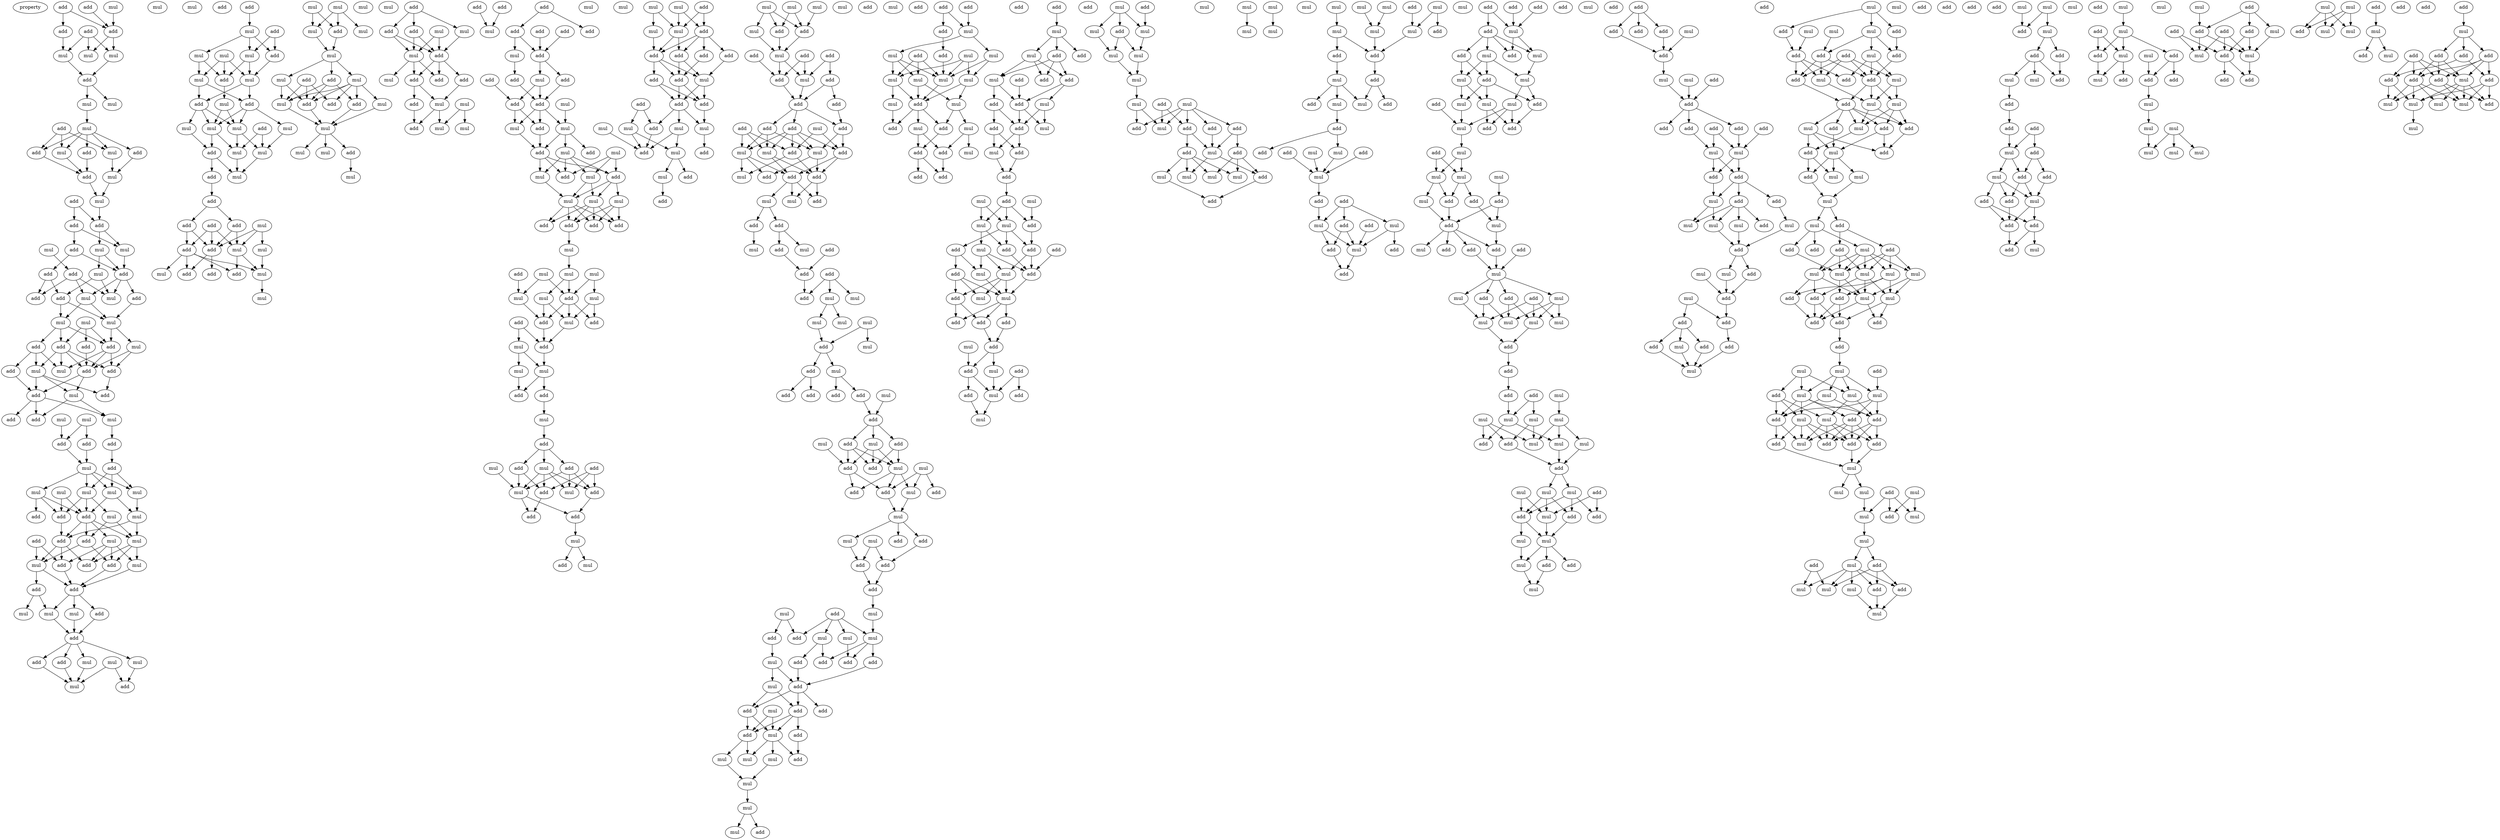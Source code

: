digraph {
    node [fontcolor=black]
    property [mul=2,lf=1.0]
    0 [ label = add ];
    1 [ label = add ];
    2 [ label = mul ];
    3 [ label = mul ];
    4 [ label = add ];
    5 [ label = add ];
    6 [ label = add ];
    7 [ label = mul ];
    8 [ label = mul ];
    9 [ label = mul ];
    10 [ label = add ];
    11 [ label = mul ];
    12 [ label = mul ];
    13 [ label = mul ];
    14 [ label = add ];
    15 [ label = add ];
    16 [ label = mul ];
    17 [ label = mul ];
    18 [ label = add ];
    19 [ label = add ];
    20 [ label = add ];
    21 [ label = mul ];
    22 [ label = mul ];
    23 [ label = add ];
    24 [ label = add ];
    25 [ label = add ];
    26 [ label = mul ];
    27 [ label = mul ];
    28 [ label = mul ];
    29 [ label = add ];
    30 [ label = mul ];
    31 [ label = add ];
    32 [ label = add ];
    33 [ label = mul ];
    34 [ label = add ];
    35 [ label = add ];
    36 [ label = add ];
    37 [ label = mul ];
    38 [ label = add ];
    39 [ label = mul ];
    40 [ label = mul ];
    41 [ label = mul ];
    42 [ label = mul ];
    43 [ label = mul ];
    44 [ label = add ];
    45 [ label = add ];
    46 [ label = add ];
    47 [ label = add ];
    48 [ label = add ];
    49 [ label = mul ];
    50 [ label = add ];
    51 [ label = mul ];
    52 [ label = add ];
    53 [ label = mul ];
    54 [ label = add ];
    55 [ label = add ];
    56 [ label = mul ];
    57 [ label = add ];
    58 [ label = mul ];
    59 [ label = mul ];
    60 [ label = add ];
    61 [ label = add ];
    62 [ label = add ];
    63 [ label = add ];
    64 [ label = add ];
    65 [ label = mul ];
    66 [ label = mul ];
    67 [ label = mul ];
    68 [ label = mul ];
    69 [ label = mul ];
    70 [ label = mul ];
    71 [ label = add ];
    72 [ label = mul ];
    73 [ label = mul ];
    74 [ label = add ];
    75 [ label = add ];
    76 [ label = mul ];
    77 [ label = add ];
    78 [ label = mul ];
    79 [ label = add ];
    80 [ label = add ];
    81 [ label = mul ];
    82 [ label = mul ];
    83 [ label = add ];
    84 [ label = add ];
    85 [ label = add ];
    86 [ label = add ];
    87 [ label = add ];
    88 [ label = mul ];
    89 [ label = mul ];
    90 [ label = add ];
    91 [ label = mul ];
    92 [ label = add ];
    93 [ label = add ];
    94 [ label = mul ];
    95 [ label = add ];
    96 [ label = mul ];
    97 [ label = mul ];
    98 [ label = add ];
    99 [ label = mul ];
    100 [ label = add ];
    101 [ label = add ];
    102 [ label = add ];
    103 [ label = mul ];
    104 [ label = mul ];
    105 [ label = add ];
    106 [ label = mul ];
    107 [ label = mul ];
    108 [ label = add ];
    109 [ label = mul ];
    110 [ label = mul ];
    111 [ label = mul ];
    112 [ label = add ];
    113 [ label = add ];
    114 [ label = mul ];
    115 [ label = add ];
    116 [ label = mul ];
    117 [ label = mul ];
    118 [ label = mul ];
    119 [ label = add ];
    120 [ label = mul ];
    121 [ label = mul ];
    122 [ label = mul ];
    123 [ label = add ];
    124 [ label = add ];
    125 [ label = add ];
    126 [ label = mul ];
    127 [ label = add ];
    128 [ label = add ];
    129 [ label = add ];
    130 [ label = add ];
    131 [ label = mul ];
    132 [ label = mul ];
    133 [ label = add ];
    134 [ label = add ];
    135 [ label = mul ];
    136 [ label = mul ];
    137 [ label = add ];
    138 [ label = mul ];
    139 [ label = mul ];
    140 [ label = mul ];
    141 [ label = mul ];
    142 [ label = mul ];
    143 [ label = add ];
    144 [ label = mul ];
    145 [ label = mul ];
    146 [ label = mul ];
    147 [ label = add ];
    148 [ label = add ];
    149 [ label = mul ];
    150 [ label = add ];
    151 [ label = mul ];
    152 [ label = add ];
    153 [ label = add ];
    154 [ label = mul ];
    155 [ label = mul ];
    156 [ label = mul ];
    157 [ label = mul ];
    158 [ label = mul ];
    159 [ label = add ];
    160 [ label = mul ];
    161 [ label = add ];
    162 [ label = add ];
    163 [ label = mul ];
    164 [ label = add ];
    165 [ label = mul ];
    166 [ label = add ];
    167 [ label = mul ];
    168 [ label = add ];
    169 [ label = add ];
    170 [ label = mul ];
    171 [ label = add ];
    172 [ label = mul ];
    173 [ label = mul ];
    174 [ label = add ];
    175 [ label = add ];
    176 [ label = add ];
    177 [ label = mul ];
    178 [ label = mul ];
    179 [ label = add ];
    180 [ label = mul ];
    181 [ label = add ];
    182 [ label = add ];
    183 [ label = add ];
    184 [ label = add ];
    185 [ label = add ];
    186 [ label = add ];
    187 [ label = mul ];
    188 [ label = add ];
    189 [ label = add ];
    190 [ label = add ];
    191 [ label = mul ];
    192 [ label = add ];
    193 [ label = add ];
    194 [ label = mul ];
    195 [ label = mul ];
    196 [ label = add ];
    197 [ label = mul ];
    198 [ label = mul ];
    199 [ label = add ];
    200 [ label = mul ];
    201 [ label = add ];
    202 [ label = add ];
    203 [ label = mul ];
    204 [ label = mul ];
    205 [ label = add ];
    206 [ label = mul ];
    207 [ label = mul ];
    208 [ label = mul ];
    209 [ label = add ];
    210 [ label = add ];
    211 [ label = add ];
    212 [ label = add ];
    213 [ label = mul ];
    214 [ label = add ];
    215 [ label = mul ];
    216 [ label = mul ];
    217 [ label = mul ];
    218 [ label = mul ];
    219 [ label = add ];
    220 [ label = mul ];
    221 [ label = mul ];
    222 [ label = add ];
    223 [ label = add ];
    224 [ label = mul ];
    225 [ label = add ];
    226 [ label = mul ];
    227 [ label = add ];
    228 [ label = mul ];
    229 [ label = mul ];
    230 [ label = mul ];
    231 [ label = add ];
    232 [ label = mul ];
    233 [ label = add ];
    234 [ label = mul ];
    235 [ label = add ];
    236 [ label = add ];
    237 [ label = mul ];
    238 [ label = add ];
    239 [ label = mul ];
    240 [ label = add ];
    241 [ label = add ];
    242 [ label = add ];
    243 [ label = mul ];
    244 [ label = mul ];
    245 [ label = add ];
    246 [ label = add ];
    247 [ label = mul ];
    248 [ label = add ];
    249 [ label = mul ];
    250 [ label = mul ];
    251 [ label = add ];
    252 [ label = mul ];
    253 [ label = mul ];
    254 [ label = mul ];
    255 [ label = add ];
    256 [ label = add ];
    257 [ label = add ];
    258 [ label = add ];
    259 [ label = add ];
    260 [ label = mul ];
    261 [ label = add ];
    262 [ label = add ];
    263 [ label = add ];
    264 [ label = add ];
    265 [ label = add ];
    266 [ label = mul ];
    267 [ label = mul ];
    268 [ label = add ];
    269 [ label = mul ];
    270 [ label = mul ];
    271 [ label = mul ];
    272 [ label = add ];
    273 [ label = add ];
    274 [ label = mul ];
    275 [ label = add ];
    276 [ label = add ];
    277 [ label = mul ];
    278 [ label = mul ];
    279 [ label = mul ];
    280 [ label = add ];
    281 [ label = mul ];
    282 [ label = add ];
    283 [ label = add ];
    284 [ label = mul ];
    285 [ label = add ];
    286 [ label = add ];
    287 [ label = add ];
    288 [ label = add ];
    289 [ label = mul ];
    290 [ label = add ];
    291 [ label = add ];
    292 [ label = add ];
    293 [ label = mul ];
    294 [ label = add ];
    295 [ label = add ];
    296 [ label = add ];
    297 [ label = mul ];
    298 [ label = add ];
    299 [ label = mul ];
    300 [ label = add ];
    301 [ label = mul ];
    302 [ label = add ];
    303 [ label = mul ];
    304 [ label = add ];
    305 [ label = add ];
    306 [ label = mul ];
    307 [ label = mul ];
    308 [ label = add ];
    309 [ label = add ];
    310 [ label = add ];
    311 [ label = mul ];
    312 [ label = add ];
    313 [ label = mul ];
    314 [ label = add ];
    315 [ label = mul ];
    316 [ label = add ];
    317 [ label = add ];
    318 [ label = add ];
    319 [ label = mul ];
    320 [ label = mul ];
    321 [ label = add ];
    322 [ label = mul ];
    323 [ label = mul ];
    324 [ label = mul ];
    325 [ label = mul ];
    326 [ label = add ];
    327 [ label = add ];
    328 [ label = mul ];
    329 [ label = mul ];
    330 [ label = add ];
    331 [ label = add ];
    332 [ label = add ];
    333 [ label = add ];
    334 [ label = add ];
    335 [ label = add ];
    336 [ label = mul ];
    337 [ label = mul ];
    338 [ label = add ];
    339 [ label = add ];
    340 [ label = add ];
    341 [ label = mul ];
    342 [ label = mul ];
    343 [ label = add ];
    344 [ label = mul ];
    345 [ label = add ];
    346 [ label = add ];
    347 [ label = mul ];
    348 [ label = mul ];
    349 [ label = mul ];
    350 [ label = mul ];
    351 [ label = add ];
    352 [ label = add ];
    353 [ label = add ];
    354 [ label = add ];
    355 [ label = add ];
    356 [ label = mul ];
    357 [ label = mul ];
    358 [ label = add ];
    359 [ label = add ];
    360 [ label = mul ];
    361 [ label = mul ];
    362 [ label = add ];
    363 [ label = mul ];
    364 [ label = add ];
    365 [ label = add ];
    366 [ label = add ];
    367 [ label = add ];
    368 [ label = mul ];
    369 [ label = add ];
    370 [ label = mul ];
    371 [ label = add ];
    372 [ label = add ];
    373 [ label = add ];
    374 [ label = mul ];
    375 [ label = add ];
    376 [ label = add ];
    377 [ label = mul ];
    378 [ label = mul ];
    379 [ label = mul ];
    380 [ label = mul ];
    381 [ label = add ];
    382 [ label = mul ];
    383 [ label = mul ];
    384 [ label = add ];
    385 [ label = mul ];
    386 [ label = add ];
    387 [ label = add ];
    388 [ label = add ];
    389 [ label = add ];
    390 [ label = mul ];
    391 [ label = mul ];
    392 [ label = mul ];
    393 [ label = add ];
    394 [ label = mul ];
    395 [ label = add ];
    396 [ label = mul ];
    397 [ label = mul ];
    398 [ label = mul ];
    399 [ label = mul ];
    400 [ label = mul ];
    401 [ label = add ];
    402 [ label = mul ];
    403 [ label = add ];
    404 [ label = add ];
    405 [ label = mul ];
    406 [ label = add ];
    407 [ label = mul ];
    408 [ label = add ];
    409 [ label = mul ];
    410 [ label = add ];
    411 [ label = add ];
    412 [ label = add ];
    413 [ label = add ];
    414 [ label = mul ];
    415 [ label = add ];
    416 [ label = mul ];
    417 [ label = add ];
    418 [ label = add ];
    419 [ label = add ];
    420 [ label = mul ];
    421 [ label = add ];
    422 [ label = add ];
    423 [ label = add ];
    424 [ label = mul ];
    425 [ label = add ];
    426 [ label = mul ];
    427 [ label = add ];
    428 [ label = mul ];
    429 [ label = add ];
    430 [ label = add ];
    431 [ label = mul ];
    432 [ label = add ];
    433 [ label = mul ];
    434 [ label = add ];
    435 [ label = add ];
    436 [ label = mul ];
    437 [ label = mul ];
    438 [ label = add ];
    439 [ label = add ];
    440 [ label = add ];
    441 [ label = mul ];
    442 [ label = add ];
    443 [ label = add ];
    444 [ label = mul ];
    445 [ label = mul ];
    446 [ label = add ];
    447 [ label = mul ];
    448 [ label = mul ];
    449 [ label = add ];
    450 [ label = add ];
    451 [ label = add ];
    452 [ label = add ];
    453 [ label = mul ];
    454 [ label = add ];
    455 [ label = mul ];
    456 [ label = add ];
    457 [ label = add ];
    458 [ label = mul ];
    459 [ label = add ];
    460 [ label = add ];
    461 [ label = mul ];
    462 [ label = mul ];
    463 [ label = add ];
    464 [ label = mul ];
    465 [ label = add ];
    466 [ label = mul ];
    467 [ label = mul ];
    468 [ label = mul ];
    469 [ label = mul ];
    470 [ label = mul ];
    471 [ label = add ];
    472 [ label = mul ];
    473 [ label = mul ];
    474 [ label = add ];
    475 [ label = add ];
    476 [ label = add ];
    477 [ label = mul ];
    478 [ label = add ];
    479 [ label = add ];
    480 [ label = mul ];
    481 [ label = add ];
    482 [ label = mul ];
    483 [ label = add ];
    484 [ label = mul ];
    485 [ label = mul ];
    486 [ label = mul ];
    487 [ label = add ];
    488 [ label = mul ];
    489 [ label = mul ];
    490 [ label = mul ];
    491 [ label = mul ];
    492 [ label = mul ];
    493 [ label = mul ];
    494 [ label = mul ];
    495 [ label = mul ];
    496 [ label = mul ];
    497 [ label = add ];
    498 [ label = mul ];
    499 [ label = mul ];
    500 [ label = add ];
    501 [ label = mul ];
    502 [ label = add ];
    503 [ label = add ];
    504 [ label = mul ];
    505 [ label = add ];
    506 [ label = mul ];
    507 [ label = add ];
    508 [ label = mul ];
    509 [ label = mul ];
    510 [ label = add ];
    511 [ label = add ];
    512 [ label = add ];
    513 [ label = mul ];
    514 [ label = mul ];
    515 [ label = add ];
    516 [ label = add ];
    517 [ label = mul ];
    518 [ label = add ];
    519 [ label = add ];
    520 [ label = mul ];
    521 [ label = add ];
    522 [ label = mul ];
    523 [ label = add ];
    524 [ label = mul ];
    525 [ label = add ];
    526 [ label = add ];
    527 [ label = add ];
    528 [ label = add ];
    529 [ label = add ];
    530 [ label = add ];
    531 [ label = add ];
    532 [ label = mul ];
    533 [ label = add ];
    534 [ label = mul ];
    535 [ label = add ];
    536 [ label = add ];
    537 [ label = mul ];
    538 [ label = mul ];
    539 [ label = add ];
    540 [ label = mul ];
    541 [ label = mul ];
    542 [ label = mul ];
    543 [ label = mul ];
    544 [ label = add ];
    545 [ label = add ];
    546 [ label = mul ];
    547 [ label = mul ];
    548 [ label = add ];
    549 [ label = add ];
    550 [ label = add ];
    551 [ label = mul ];
    552 [ label = mul ];
    553 [ label = mul ];
    554 [ label = mul ];
    555 [ label = add ];
    556 [ label = mul ];
    557 [ label = add ];
    558 [ label = add ];
    559 [ label = add ];
    560 [ label = mul ];
    561 [ label = add ];
    562 [ label = add ];
    563 [ label = mul ];
    564 [ label = add ];
    565 [ label = add ];
    566 [ label = mul ];
    567 [ label = mul ];
    568 [ label = mul ];
    569 [ label = add ];
    570 [ label = add ];
    571 [ label = add ];
    572 [ label = mul ];
    573 [ label = mul ];
    574 [ label = mul ];
    575 [ label = mul ];
    576 [ label = add ];
    577 [ label = add ];
    578 [ label = add ];
    579 [ label = add ];
    580 [ label = mul ];
    581 [ label = add ];
    582 [ label = mul ];
    583 [ label = mul ];
    584 [ label = mul ];
    585 [ label = mul ];
    586 [ label = add ];
    587 [ label = add ];
    588 [ label = mul ];
    589 [ label = mul ];
    590 [ label = mul ];
    591 [ label = add ];
    592 [ label = mul ];
    593 [ label = add ];
    594 [ label = mul ];
    595 [ label = mul ];
    596 [ label = add ];
    597 [ label = add ];
    598 [ label = add ];
    599 [ label = mul ];
    600 [ label = mul ];
    601 [ label = mul ];
    602 [ label = mul ];
    603 [ label = add ];
    604 [ label = add ];
    605 [ label = mul ];
    606 [ label = add ];
    607 [ label = mul ];
    608 [ label = add ];
    609 [ label = add ];
    610 [ label = add ];
    611 [ label = add ];
    612 [ label = mul ];
    613 [ label = mul ];
    614 [ label = add ];
    615 [ label = add ];
    616 [ label = add ];
    617 [ label = add ];
    618 [ label = add ];
    619 [ label = add ];
    620 [ label = add ];
    621 [ label = mul ];
    622 [ label = mul ];
    623 [ label = add ];
    624 [ label = add ];
    625 [ label = add ];
    626 [ label = add ];
    627 [ label = add ];
    628 [ label = mul ];
    629 [ label = mul ];
    630 [ label = mul ];
    631 [ label = add ];
    632 [ label = mul ];
    633 [ label = mul ];
    634 [ label = add ];
    635 [ label = mul ];
    636 [ label = add ];
    637 [ label = mul ];
    638 [ label = mul ];
    639 [ label = add ];
    640 [ label = add ];
    641 [ label = add ];
    642 [ label = add ];
    643 [ label = mul ];
    644 [ label = add ];
    645 [ label = add ];
    646 [ label = mul ];
    647 [ label = mul ];
    648 [ label = mul ];
    649 [ label = add ];
    650 [ label = mul ];
    651 [ label = add ];
    652 [ label = mul ];
    653 [ label = add ];
    654 [ label = add ];
    655 [ label = add ];
    656 [ label = mul ];
    657 [ label = add ];
    658 [ label = mul ];
    659 [ label = mul ];
    660 [ label = add ];
    661 [ label = add ];
    662 [ label = add ];
    663 [ label = mul ];
    664 [ label = add ];
    665 [ label = mul ];
    666 [ label = add ];
    667 [ label = add ];
    668 [ label = mul ];
    669 [ label = add ];
    670 [ label = mul ];
    671 [ label = mul ];
    672 [ label = add ];
    673 [ label = add ];
    674 [ label = mul ];
    675 [ label = add ];
    676 [ label = mul ];
    677 [ label = mul ];
    678 [ label = mul ];
    679 [ label = mul ];
    680 [ label = add ];
    681 [ label = add ];
    682 [ label = add ];
    683 [ label = mul ];
    684 [ label = add ];
    685 [ label = add ];
    686 [ label = mul ];
    687 [ label = mul ];
    688 [ label = mul ];
    689 [ label = mul ];
    690 [ label = mul ];
    691 [ label = add ];
    692 [ label = add ];
    693 [ label = mul ];
    694 [ label = add ];
    695 [ label = mul ];
    696 [ label = add ];
    697 [ label = add ];
    698 [ label = add ];
    699 [ label = add ];
    700 [ label = mul ];
    701 [ label = mul ];
    702 [ label = add ];
    703 [ label = mul ];
    704 [ label = mul ];
    705 [ label = mul ];
    706 [ label = add ];
    707 [ label = mul ];
    708 [ label = add ];
    709 [ label = mul ];
    710 [ label = add ];
    711 [ label = add ];
    712 [ label = mul ];
    713 [ label = add ];
    714 [ label = mul ];
    715 [ label = add ];
    716 [ label = add ];
    717 [ label = add ];
    718 [ label = mul ];
    719 [ label = add ];
    720 [ label = mul ];
    721 [ label = mul ];
    722 [ label = add ];
    723 [ label = mul ];
    724 [ label = add ];
    725 [ label = mul ];
    726 [ label = mul ];
    727 [ label = mul ];
    728 [ label = mul ];
    729 [ label = add ];
    730 [ label = add ];
    731 [ label = add ];
    732 [ label = add ];
    733 [ label = mul ];
    734 [ label = mul ];
    735 [ label = add ];
    736 [ label = add ];
    737 [ label = mul ];
    738 [ label = mul ];
    739 [ label = add ];
    740 [ label = mul ];
    741 [ label = mul ];
    742 [ label = add ];
    743 [ label = mul ];
    744 [ label = add ];
    745 [ label = add ];
    746 [ label = mul ];
    747 [ label = add ];
    748 [ label = mul ];
    749 [ label = add ];
    750 [ label = add ];
    751 [ label = add ];
    752 [ label = add ];
    753 [ label = mul ];
    754 [ label = add ];
    755 [ label = add ];
    756 [ label = mul ];
    757 [ label = mul ];
    758 [ label = add ];
    759 [ label = add ];
    760 [ label = add ];
    761 [ label = add ];
    762 [ label = add ];
    763 [ label = mul ];
    764 [ label = mul ];
    765 [ label = add ];
    766 [ label = mul ];
    767 [ label = add ];
    768 [ label = mul ];
    769 [ label = add ];
    770 [ label = add ];
    771 [ label = mul ];
    772 [ label = mul ];
    773 [ label = add ];
    774 [ label = add ];
    775 [ label = add ];
    776 [ label = mul ];
    777 [ label = mul ];
    778 [ label = mul ];
    779 [ label = mul ];
    780 [ label = mul ];
    781 [ label = mul ];
    782 [ label = mul ];
    783 [ label = mul ];
    784 [ label = add ];
    785 [ label = mul ];
    786 [ label = add ];
    787 [ label = add ];
    788 [ label = add ];
    789 [ label = add ];
    790 [ label = mul ];
    791 [ label = add ];
    792 [ label = mul ];
    793 [ label = mul ];
    794 [ label = add ];
    795 [ label = add ];
    796 [ label = mul ];
    797 [ label = mul ];
    798 [ label = add ];
    799 [ label = add ];
    800 [ label = mul ];
    801 [ label = mul ];
    802 [ label = mul ];
    803 [ label = add ];
    804 [ label = add ];
    805 [ label = add ];
    806 [ label = add ];
    807 [ label = mul ];
    808 [ label = mul ];
    809 [ label = add ];
    810 [ label = add ];
    811 [ label = add ];
    812 [ label = add ];
    813 [ label = add ];
    814 [ label = add ];
    815 [ label = mul ];
    816 [ label = add ];
    817 [ label = add ];
    818 [ label = mul ];
    819 [ label = mul ];
    820 [ label = mul ];
    821 [ label = add ];
    822 [ label = mul ];
    823 [ label = mul ];
    0 -> 4 [ name = 0 ];
    0 -> 5 [ name = 1 ];
    1 -> 5 [ name = 2 ];
    3 -> 5 [ name = 3 ];
    4 -> 9 [ name = 4 ];
    5 -> 7 [ name = 5 ];
    5 -> 8 [ name = 6 ];
    6 -> 7 [ name = 7 ];
    6 -> 8 [ name = 8 ];
    6 -> 9 [ name = 9 ];
    7 -> 10 [ name = 10 ];
    9 -> 10 [ name = 11 ];
    10 -> 11 [ name = 12 ];
    10 -> 12 [ name = 13 ];
    11 -> 13 [ name = 14 ];
    13 -> 15 [ name = 15 ];
    13 -> 16 [ name = 16 ];
    13 -> 17 [ name = 17 ];
    13 -> 18 [ name = 18 ];
    13 -> 19 [ name = 19 ];
    14 -> 15 [ name = 20 ];
    14 -> 16 [ name = 21 ];
    14 -> 17 [ name = 22 ];
    15 -> 20 [ name = 23 ];
    16 -> 20 [ name = 24 ];
    17 -> 21 [ name = 25 ];
    18 -> 20 [ name = 26 ];
    19 -> 21 [ name = 27 ];
    20 -> 22 [ name = 28 ];
    21 -> 22 [ name = 29 ];
    22 -> 24 [ name = 30 ];
    23 -> 24 [ name = 31 ];
    23 -> 25 [ name = 32 ];
    24 -> 26 [ name = 33 ];
    24 -> 30 [ name = 34 ];
    25 -> 29 [ name = 35 ];
    25 -> 30 [ name = 36 ];
    26 -> 31 [ name = 37 ];
    26 -> 33 [ name = 38 ];
    27 -> 34 [ name = 39 ];
    29 -> 31 [ name = 40 ];
    29 -> 32 [ name = 41 ];
    30 -> 31 [ name = 42 ];
    31 -> 37 [ name = 43 ];
    31 -> 38 [ name = 44 ];
    31 -> 39 [ name = 45 ];
    32 -> 35 [ name = 46 ];
    32 -> 36 [ name = 47 ];
    33 -> 36 [ name = 48 ];
    33 -> 39 [ name = 49 ];
    34 -> 35 [ name = 50 ];
    34 -> 37 [ name = 51 ];
    34 -> 39 [ name = 52 ];
    36 -> 40 [ name = 53 ];
    36 -> 42 [ name = 54 ];
    37 -> 40 [ name = 55 ];
    37 -> 42 [ name = 56 ];
    38 -> 40 [ name = 57 ];
    40 -> 43 [ name = 58 ];
    40 -> 47 [ name = 59 ];
    41 -> 45 [ name = 60 ];
    41 -> 46 [ name = 61 ];
    41 -> 47 [ name = 62 ];
    42 -> 44 [ name = 63 ];
    42 -> 45 [ name = 64 ];
    42 -> 47 [ name = 65 ];
    43 -> 48 [ name = 66 ];
    43 -> 52 [ name = 67 ];
    44 -> 49 [ name = 68 ];
    44 -> 50 [ name = 69 ];
    44 -> 51 [ name = 70 ];
    45 -> 48 [ name = 71 ];
    45 -> 49 [ name = 72 ];
    45 -> 51 [ name = 73 ];
    45 -> 52 [ name = 74 ];
    46 -> 48 [ name = 75 ];
    47 -> 48 [ name = 76 ];
    47 -> 51 [ name = 77 ];
    47 -> 52 [ name = 78 ];
    48 -> 53 [ name = 79 ];
    48 -> 54 [ name = 80 ];
    49 -> 53 [ name = 81 ];
    49 -> 54 [ name = 82 ];
    49 -> 55 [ name = 83 ];
    50 -> 54 [ name = 84 ];
    52 -> 55 [ name = 85 ];
    53 -> 57 [ name = 86 ];
    53 -> 59 [ name = 87 ];
    54 -> 57 [ name = 88 ];
    54 -> 59 [ name = 89 ];
    54 -> 60 [ name = 90 ];
    56 -> 61 [ name = 91 ];
    58 -> 61 [ name = 92 ];
    58 -> 62 [ name = 93 ];
    59 -> 63 [ name = 94 ];
    61 -> 65 [ name = 95 ];
    62 -> 65 [ name = 96 ];
    63 -> 64 [ name = 97 ];
    64 -> 66 [ name = 98 ];
    64 -> 67 [ name = 99 ];
    64 -> 69 [ name = 100 ];
    65 -> 66 [ name = 101 ];
    65 -> 67 [ name = 102 ];
    65 -> 68 [ name = 103 ];
    65 -> 69 [ name = 104 ];
    66 -> 72 [ name = 105 ];
    67 -> 71 [ name = 106 ];
    67 -> 72 [ name = 107 ];
    68 -> 71 [ name = 108 ];
    68 -> 74 [ name = 109 ];
    68 -> 75 [ name = 110 ];
    69 -> 71 [ name = 111 ];
    69 -> 73 [ name = 112 ];
    69 -> 75 [ name = 113 ];
    70 -> 71 [ name = 114 ];
    70 -> 75 [ name = 115 ];
    71 -> 76 [ name = 116 ];
    71 -> 77 [ name = 117 ];
    71 -> 78 [ name = 118 ];
    71 -> 79 [ name = 119 ];
    72 -> 77 [ name = 120 ];
    72 -> 78 [ name = 121 ];
    73 -> 78 [ name = 122 ];
    73 -> 79 [ name = 123 ];
    75 -> 77 [ name = 124 ];
    76 -> 82 [ name = 125 ];
    76 -> 83 [ name = 126 ];
    76 -> 84 [ name = 127 ];
    76 -> 85 [ name = 128 ];
    77 -> 81 [ name = 129 ];
    77 -> 83 [ name = 130 ];
    77 -> 84 [ name = 131 ];
    78 -> 82 [ name = 132 ];
    78 -> 84 [ name = 133 ];
    78 -> 85 [ name = 134 ];
    79 -> 81 [ name = 135 ];
    79 -> 85 [ name = 136 ];
    80 -> 81 [ name = 137 ];
    80 -> 83 [ name = 138 ];
    81 -> 86 [ name = 139 ];
    81 -> 87 [ name = 140 ];
    82 -> 87 [ name = 141 ];
    83 -> 87 [ name = 142 ];
    85 -> 87 [ name = 143 ];
    86 -> 88 [ name = 144 ];
    86 -> 91 [ name = 145 ];
    87 -> 89 [ name = 146 ];
    87 -> 90 [ name = 147 ];
    87 -> 91 [ name = 148 ];
    89 -> 93 [ name = 149 ];
    90 -> 93 [ name = 150 ];
    91 -> 93 [ name = 151 ];
    93 -> 94 [ name = 152 ];
    93 -> 95 [ name = 153 ];
    93 -> 96 [ name = 154 ];
    93 -> 98 [ name = 155 ];
    94 -> 100 [ name = 156 ];
    95 -> 99 [ name = 157 ];
    96 -> 99 [ name = 158 ];
    97 -> 99 [ name = 159 ];
    97 -> 100 [ name = 160 ];
    98 -> 99 [ name = 161 ];
    101 -> 103 [ name = 162 ];
    102 -> 105 [ name = 163 ];
    102 -> 106 [ name = 164 ];
    103 -> 105 [ name = 165 ];
    103 -> 106 [ name = 166 ];
    103 -> 107 [ name = 167 ];
    104 -> 108 [ name = 168 ];
    104 -> 109 [ name = 169 ];
    104 -> 110 [ name = 170 ];
    105 -> 110 [ name = 171 ];
    106 -> 108 [ name = 172 ];
    106 -> 110 [ name = 173 ];
    107 -> 108 [ name = 174 ];
    107 -> 109 [ name = 175 ];
    108 -> 111 [ name = 176 ];
    109 -> 112 [ name = 177 ];
    109 -> 113 [ name = 178 ];
    110 -> 112 [ name = 179 ];
    110 -> 113 [ name = 180 ];
    111 -> 116 [ name = 181 ];
    111 -> 118 [ name = 182 ];
    112 -> 116 [ name = 183 ];
    112 -> 117 [ name = 184 ];
    112 -> 118 [ name = 185 ];
    113 -> 114 [ name = 186 ];
    113 -> 116 [ name = 187 ];
    113 -> 118 [ name = 188 ];
    114 -> 121 [ name = 189 ];
    115 -> 120 [ name = 190 ];
    115 -> 121 [ name = 191 ];
    116 -> 120 [ name = 192 ];
    116 -> 121 [ name = 193 ];
    117 -> 119 [ name = 194 ];
    118 -> 119 [ name = 195 ];
    118 -> 120 [ name = 196 ];
    119 -> 122 [ name = 197 ];
    119 -> 123 [ name = 198 ];
    120 -> 122 [ name = 199 ];
    121 -> 122 [ name = 200 ];
    123 -> 124 [ name = 201 ];
    124 -> 125 [ name = 202 ];
    124 -> 127 [ name = 203 ];
    125 -> 129 [ name = 204 ];
    125 -> 131 [ name = 205 ];
    126 -> 129 [ name = 206 ];
    126 -> 131 [ name = 207 ];
    126 -> 132 [ name = 208 ];
    127 -> 129 [ name = 209 ];
    127 -> 130 [ name = 210 ];
    128 -> 129 [ name = 211 ];
    128 -> 130 [ name = 212 ];
    128 -> 131 [ name = 213 ];
    129 -> 133 [ name = 214 ];
    129 -> 134 [ name = 215 ];
    130 -> 133 [ name = 216 ];
    130 -> 135 [ name = 217 ];
    130 -> 136 [ name = 218 ];
    130 -> 137 [ name = 219 ];
    131 -> 136 [ name = 220 ];
    131 -> 137 [ name = 221 ];
    132 -> 136 [ name = 222 ];
    136 -> 138 [ name = 223 ];
    139 -> 141 [ name = 224 ];
    139 -> 143 [ name = 225 ];
    140 -> 141 [ name = 226 ];
    140 -> 142 [ name = 227 ];
    140 -> 143 [ name = 228 ];
    141 -> 144 [ name = 229 ];
    143 -> 144 [ name = 230 ];
    144 -> 145 [ name = 231 ];
    144 -> 148 [ name = 232 ];
    144 -> 149 [ name = 233 ];
    145 -> 150 [ name = 234 ];
    145 -> 151 [ name = 235 ];
    145 -> 152 [ name = 236 ];
    145 -> 153 [ name = 237 ];
    145 -> 154 [ name = 238 ];
    147 -> 151 [ name = 239 ];
    147 -> 152 [ name = 240 ];
    147 -> 153 [ name = 241 ];
    148 -> 150 [ name = 242 ];
    148 -> 151 [ name = 243 ];
    148 -> 153 [ name = 244 ];
    149 -> 151 [ name = 245 ];
    149 -> 153 [ name = 246 ];
    150 -> 155 [ name = 247 ];
    151 -> 155 [ name = 248 ];
    153 -> 155 [ name = 249 ];
    154 -> 155 [ name = 250 ];
    155 -> 157 [ name = 251 ];
    155 -> 158 [ name = 252 ];
    155 -> 159 [ name = 253 ];
    159 -> 160 [ name = 254 ];
    161 -> 162 [ name = 255 ];
    161 -> 163 [ name = 256 ];
    161 -> 164 [ name = 257 ];
    162 -> 166 [ name = 258 ];
    162 -> 167 [ name = 259 ];
    163 -> 166 [ name = 260 ];
    164 -> 166 [ name = 261 ];
    164 -> 167 [ name = 262 ];
    165 -> 166 [ name = 263 ];
    165 -> 167 [ name = 264 ];
    166 -> 168 [ name = 265 ];
    166 -> 169 [ name = 266 ];
    166 -> 171 [ name = 267 ];
    167 -> 168 [ name = 268 ];
    167 -> 169 [ name = 269 ];
    167 -> 170 [ name = 270 ];
    169 -> 172 [ name = 271 ];
    169 -> 174 [ name = 272 ];
    171 -> 172 [ name = 273 ];
    172 -> 175 [ name = 274 ];
    172 -> 177 [ name = 275 ];
    173 -> 177 [ name = 276 ];
    173 -> 178 [ name = 277 ];
    174 -> 175 [ name = 278 ];
    176 -> 180 [ name = 279 ];
    179 -> 180 [ name = 280 ];
    181 -> 183 [ name = 281 ];
    181 -> 185 [ name = 282 ];
    182 -> 186 [ name = 283 ];
    183 -> 186 [ name = 284 ];
    183 -> 187 [ name = 285 ];
    184 -> 186 [ name = 286 ];
    186 -> 190 [ name = 287 ];
    186 -> 191 [ name = 288 ];
    187 -> 189 [ name = 289 ];
    188 -> 193 [ name = 290 ];
    189 -> 192 [ name = 291 ];
    190 -> 192 [ name = 292 ];
    191 -> 192 [ name = 293 ];
    191 -> 193 [ name = 294 ];
    192 -> 195 [ name = 295 ];
    192 -> 196 [ name = 296 ];
    192 -> 197 [ name = 297 ];
    193 -> 196 [ name = 298 ];
    193 -> 197 [ name = 299 ];
    194 -> 195 [ name = 300 ];
    195 -> 198 [ name = 301 ];
    195 -> 199 [ name = 302 ];
    195 -> 201 [ name = 303 ];
    196 -> 199 [ name = 304 ];
    197 -> 199 [ name = 305 ];
    198 -> 202 [ name = 306 ];
    198 -> 203 [ name = 307 ];
    198 -> 204 [ name = 308 ];
    198 -> 205 [ name = 309 ];
    199 -> 202 [ name = 310 ];
    199 -> 203 [ name = 311 ];
    199 -> 205 [ name = 312 ];
    200 -> 202 [ name = 313 ];
    200 -> 204 [ name = 314 ];
    200 -> 205 [ name = 315 ];
    203 -> 208 [ name = 316 ];
    204 -> 207 [ name = 317 ];
    204 -> 208 [ name = 318 ];
    205 -> 206 [ name = 319 ];
    205 -> 207 [ name = 320 ];
    205 -> 208 [ name = 321 ];
    206 -> 209 [ name = 322 ];
    206 -> 210 [ name = 323 ];
    206 -> 212 [ name = 324 ];
    207 -> 209 [ name = 325 ];
    207 -> 210 [ name = 326 ];
    207 -> 211 [ name = 327 ];
    207 -> 212 [ name = 328 ];
    208 -> 209 [ name = 329 ];
    208 -> 210 [ name = 330 ];
    208 -> 211 [ name = 331 ];
    208 -> 212 [ name = 332 ];
    209 -> 213 [ name = 333 ];
    213 -> 215 [ name = 334 ];
    214 -> 220 [ name = 335 ];
    215 -> 218 [ name = 336 ];
    215 -> 219 [ name = 337 ];
    216 -> 219 [ name = 338 ];
    216 -> 220 [ name = 339 ];
    217 -> 219 [ name = 340 ];
    217 -> 221 [ name = 341 ];
    218 -> 222 [ name = 342 ];
    218 -> 224 [ name = 343 ];
    219 -> 222 [ name = 344 ];
    219 -> 224 [ name = 345 ];
    219 -> 225 [ name = 346 ];
    220 -> 222 [ name = 347 ];
    221 -> 224 [ name = 348 ];
    221 -> 225 [ name = 349 ];
    222 -> 227 [ name = 350 ];
    223 -> 226 [ name = 351 ];
    223 -> 227 [ name = 352 ];
    224 -> 227 [ name = 353 ];
    226 -> 228 [ name = 354 ];
    226 -> 230 [ name = 355 ];
    227 -> 230 [ name = 356 ];
    228 -> 233 [ name = 357 ];
    230 -> 231 [ name = 358 ];
    230 -> 233 [ name = 359 ];
    231 -> 234 [ name = 360 ];
    234 -> 235 [ name = 361 ];
    235 -> 236 [ name = 362 ];
    235 -> 239 [ name = 363 ];
    235 -> 240 [ name = 364 ];
    236 -> 241 [ name = 365 ];
    236 -> 243 [ name = 366 ];
    236 -> 244 [ name = 367 ];
    237 -> 244 [ name = 368 ];
    238 -> 241 [ name = 369 ];
    238 -> 242 [ name = 370 ];
    238 -> 243 [ name = 371 ];
    239 -> 241 [ name = 372 ];
    239 -> 242 [ name = 373 ];
    239 -> 243 [ name = 374 ];
    239 -> 244 [ name = 375 ];
    240 -> 242 [ name = 376 ];
    240 -> 244 [ name = 377 ];
    241 -> 246 [ name = 378 ];
    242 -> 245 [ name = 379 ];
    244 -> 245 [ name = 380 ];
    244 -> 246 [ name = 381 ];
    246 -> 247 [ name = 382 ];
    247 -> 248 [ name = 383 ];
    247 -> 249 [ name = 384 ];
    250 -> 253 [ name = 385 ];
    250 -> 255 [ name = 386 ];
    251 -> 253 [ name = 387 ];
    251 -> 255 [ name = 388 ];
    252 -> 253 [ name = 389 ];
    252 -> 254 [ name = 390 ];
    253 -> 256 [ name = 391 ];
    253 -> 257 [ name = 392 ];
    254 -> 256 [ name = 393 ];
    255 -> 256 [ name = 394 ];
    255 -> 257 [ name = 395 ];
    255 -> 258 [ name = 396 ];
    255 -> 259 [ name = 397 ];
    256 -> 260 [ name = 398 ];
    256 -> 261 [ name = 399 ];
    256 -> 262 [ name = 400 ];
    257 -> 260 [ name = 401 ];
    257 -> 261 [ name = 402 ];
    258 -> 261 [ name = 403 ];
    259 -> 260 [ name = 404 ];
    260 -> 263 [ name = 405 ];
    260 -> 265 [ name = 406 ];
    261 -> 263 [ name = 407 ];
    261 -> 265 [ name = 408 ];
    262 -> 263 [ name = 409 ];
    262 -> 265 [ name = 410 ];
    263 -> 267 [ name = 411 ];
    263 -> 268 [ name = 412 ];
    263 -> 269 [ name = 413 ];
    264 -> 268 [ name = 414 ];
    264 -> 270 [ name = 415 ];
    265 -> 269 [ name = 416 ];
    266 -> 272 [ name = 417 ];
    267 -> 271 [ name = 418 ];
    267 -> 272 [ name = 419 ];
    268 -> 272 [ name = 420 ];
    269 -> 273 [ name = 421 ];
    270 -> 271 [ name = 422 ];
    270 -> 272 [ name = 423 ];
    271 -> 274 [ name = 424 ];
    271 -> 275 [ name = 425 ];
    274 -> 276 [ name = 426 ];
    277 -> 280 [ name = 427 ];
    277 -> 282 [ name = 428 ];
    278 -> 280 [ name = 429 ];
    278 -> 281 [ name = 430 ];
    278 -> 282 [ name = 431 ];
    279 -> 282 [ name = 432 ];
    280 -> 284 [ name = 433 ];
    281 -> 284 [ name = 434 ];
    282 -> 284 [ name = 435 ];
    283 -> 288 [ name = 436 ];
    283 -> 289 [ name = 437 ];
    284 -> 287 [ name = 438 ];
    284 -> 289 [ name = 439 ];
    285 -> 287 [ name = 440 ];
    286 -> 287 [ name = 441 ];
    286 -> 289 [ name = 442 ];
    287 -> 291 [ name = 443 ];
    288 -> 290 [ name = 444 ];
    288 -> 291 [ name = 445 ];
    289 -> 291 [ name = 446 ];
    290 -> 292 [ name = 447 ];
    291 -> 292 [ name = 448 ];
    291 -> 295 [ name = 449 ];
    291 -> 296 [ name = 450 ];
    292 -> 300 [ name = 451 ];
    292 -> 301 [ name = 452 ];
    293 -> 298 [ name = 453 ];
    293 -> 300 [ name = 454 ];
    294 -> 297 [ name = 455 ];
    294 -> 298 [ name = 456 ];
    294 -> 299 [ name = 457 ];
    295 -> 297 [ name = 458 ];
    295 -> 298 [ name = 459 ];
    295 -> 299 [ name = 460 ];
    295 -> 300 [ name = 461 ];
    295 -> 301 [ name = 462 ];
    296 -> 297 [ name = 463 ];
    296 -> 299 [ name = 464 ];
    296 -> 301 [ name = 465 ];
    297 -> 302 [ name = 466 ];
    297 -> 303 [ name = 467 ];
    297 -> 305 [ name = 468 ];
    298 -> 303 [ name = 469 ];
    298 -> 304 [ name = 470 ];
    299 -> 302 [ name = 471 ];
    299 -> 304 [ name = 472 ];
    300 -> 302 [ name = 473 ];
    300 -> 304 [ name = 474 ];
    301 -> 304 [ name = 475 ];
    301 -> 305 [ name = 476 ];
    302 -> 306 [ name = 477 ];
    302 -> 307 [ name = 478 ];
    302 -> 308 [ name = 479 ];
    304 -> 307 [ name = 480 ];
    304 -> 308 [ name = 481 ];
    306 -> 309 [ name = 482 ];
    306 -> 310 [ name = 483 ];
    309 -> 311 [ name = 484 ];
    310 -> 314 [ name = 485 ];
    310 -> 315 [ name = 486 ];
    312 -> 316 [ name = 487 ];
    314 -> 316 [ name = 488 ];
    316 -> 318 [ name = 489 ];
    317 -> 318 [ name = 490 ];
    317 -> 319 [ name = 491 ];
    317 -> 320 [ name = 492 ];
    320 -> 322 [ name = 493 ];
    320 -> 324 [ name = 494 ];
    323 -> 325 [ name = 495 ];
    323 -> 326 [ name = 496 ];
    324 -> 326 [ name = 497 ];
    326 -> 327 [ name = 498 ];
    326 -> 328 [ name = 499 ];
    327 -> 330 [ name = 500 ];
    327 -> 331 [ name = 501 ];
    328 -> 332 [ name = 502 ];
    328 -> 333 [ name = 503 ];
    329 -> 334 [ name = 504 ];
    333 -> 334 [ name = 505 ];
    334 -> 335 [ name = 506 ];
    334 -> 337 [ name = 507 ];
    334 -> 338 [ name = 508 ];
    335 -> 340 [ name = 509 ];
    335 -> 341 [ name = 510 ];
    336 -> 339 [ name = 511 ];
    337 -> 339 [ name = 512 ];
    337 -> 340 [ name = 513 ];
    337 -> 341 [ name = 514 ];
    338 -> 339 [ name = 515 ];
    338 -> 340 [ name = 516 ];
    338 -> 341 [ name = 517 ];
    339 -> 343 [ name = 518 ];
    339 -> 345 [ name = 519 ];
    341 -> 343 [ name = 520 ];
    341 -> 344 [ name = 521 ];
    341 -> 345 [ name = 522 ];
    342 -> 344 [ name = 523 ];
    342 -> 345 [ name = 524 ];
    342 -> 346 [ name = 525 ];
    344 -> 347 [ name = 526 ];
    345 -> 347 [ name = 527 ];
    347 -> 349 [ name = 528 ];
    347 -> 351 [ name = 529 ];
    347 -> 352 [ name = 530 ];
    349 -> 353 [ name = 531 ];
    350 -> 353 [ name = 532 ];
    350 -> 354 [ name = 533 ];
    352 -> 354 [ name = 534 ];
    353 -> 355 [ name = 535 ];
    354 -> 355 [ name = 536 ];
    355 -> 356 [ name = 537 ];
    356 -> 363 [ name = 538 ];
    357 -> 359 [ name = 539 ];
    357 -> 362 [ name = 540 ];
    358 -> 359 [ name = 541 ];
    358 -> 360 [ name = 542 ];
    358 -> 361 [ name = 543 ];
    358 -> 363 [ name = 544 ];
    360 -> 365 [ name = 545 ];
    361 -> 364 [ name = 546 ];
    361 -> 367 [ name = 547 ];
    362 -> 368 [ name = 548 ];
    363 -> 364 [ name = 549 ];
    363 -> 365 [ name = 550 ];
    363 -> 366 [ name = 551 ];
    366 -> 369 [ name = 552 ];
    367 -> 369 [ name = 553 ];
    368 -> 369 [ name = 554 ];
    368 -> 370 [ name = 555 ];
    369 -> 371 [ name = 556 ];
    369 -> 372 [ name = 557 ];
    369 -> 373 [ name = 558 ];
    370 -> 372 [ name = 559 ];
    370 -> 373 [ name = 560 ];
    372 -> 375 [ name = 561 ];
    372 -> 376 [ name = 562 ];
    372 -> 377 [ name = 563 ];
    373 -> 375 [ name = 564 ];
    373 -> 377 [ name = 565 ];
    374 -> 375 [ name = 566 ];
    374 -> 377 [ name = 567 ];
    375 -> 378 [ name = 568 ];
    375 -> 380 [ name = 569 ];
    376 -> 381 [ name = 570 ];
    377 -> 378 [ name = 571 ];
    377 -> 379 [ name = 572 ];
    377 -> 381 [ name = 573 ];
    379 -> 382 [ name = 574 ];
    380 -> 382 [ name = 575 ];
    382 -> 383 [ name = 576 ];
    383 -> 385 [ name = 577 ];
    383 -> 387 [ name = 578 ];
    386 -> 390 [ name = 579 ];
    388 -> 389 [ name = 580 ];
    388 -> 390 [ name = 581 ];
    389 -> 395 [ name = 582 ];
    390 -> 391 [ name = 583 ];
    390 -> 392 [ name = 584 ];
    391 -> 397 [ name = 585 ];
    391 -> 398 [ name = 586 ];
    391 -> 399 [ name = 587 ];
    392 -> 396 [ name = 588 ];
    392 -> 399 [ name = 589 ];
    393 -> 397 [ name = 590 ];
    393 -> 398 [ name = 591 ];
    393 -> 399 [ name = 592 ];
    394 -> 396 [ name = 593 ];
    394 -> 398 [ name = 594 ];
    394 -> 399 [ name = 595 ];
    395 -> 399 [ name = 596 ];
    396 -> 400 [ name = 597 ];
    396 -> 401 [ name = 598 ];
    397 -> 400 [ name = 599 ];
    397 -> 401 [ name = 600 ];
    398 -> 401 [ name = 601 ];
    398 -> 402 [ name = 602 ];
    399 -> 401 [ name = 603 ];
    400 -> 404 [ name = 604 ];
    400 -> 407 [ name = 605 ];
    401 -> 404 [ name = 606 ];
    401 -> 405 [ name = 607 ];
    401 -> 406 [ name = 608 ];
    402 -> 406 [ name = 609 ];
    404 -> 410 [ name = 610 ];
    405 -> 408 [ name = 611 ];
    405 -> 410 [ name = 612 ];
    407 -> 408 [ name = 613 ];
    407 -> 409 [ name = 614 ];
    408 -> 411 [ name = 615 ];
    410 -> 411 [ name = 616 ];
    410 -> 412 [ name = 617 ];
    413 -> 414 [ name = 618 ];
    414 -> 415 [ name = 619 ];
    414 -> 416 [ name = 620 ];
    414 -> 417 [ name = 621 ];
    415 -> 419 [ name = 622 ];
    415 -> 420 [ name = 623 ];
    415 -> 421 [ name = 624 ];
    416 -> 419 [ name = 625 ];
    416 -> 420 [ name = 626 ];
    416 -> 421 [ name = 627 ];
    418 -> 422 [ name = 628 ];
    420 -> 422 [ name = 629 ];
    420 -> 423 [ name = 630 ];
    421 -> 422 [ name = 631 ];
    421 -> 424 [ name = 632 ];
    422 -> 426 [ name = 633 ];
    422 -> 427 [ name = 634 ];
    423 -> 425 [ name = 635 ];
    423 -> 427 [ name = 636 ];
    424 -> 426 [ name = 637 ];
    424 -> 427 [ name = 638 ];
    425 -> 428 [ name = 639 ];
    425 -> 429 [ name = 640 ];
    427 -> 428 [ name = 641 ];
    427 -> 429 [ name = 642 ];
    428 -> 430 [ name = 643 ];
    429 -> 430 [ name = 644 ];
    430 -> 434 [ name = 645 ];
    431 -> 436 [ name = 646 ];
    431 -> 437 [ name = 647 ];
    433 -> 435 [ name = 648 ];
    434 -> 435 [ name = 649 ];
    434 -> 436 [ name = 650 ];
    434 -> 437 [ name = 651 ];
    435 -> 439 [ name = 652 ];
    436 -> 439 [ name = 653 ];
    436 -> 440 [ name = 654 ];
    436 -> 442 [ name = 655 ];
    437 -> 441 [ name = 656 ];
    437 -> 442 [ name = 657 ];
    438 -> 446 [ name = 658 ];
    439 -> 445 [ name = 659 ];
    439 -> 446 [ name = 660 ];
    440 -> 443 [ name = 661 ];
    440 -> 444 [ name = 662 ];
    441 -> 444 [ name = 663 ];
    441 -> 445 [ name = 664 ];
    441 -> 446 [ name = 665 ];
    442 -> 446 [ name = 666 ];
    443 -> 447 [ name = 667 ];
    443 -> 448 [ name = 668 ];
    443 -> 449 [ name = 669 ];
    444 -> 448 [ name = 670 ];
    445 -> 447 [ name = 671 ];
    445 -> 448 [ name = 672 ];
    445 -> 449 [ name = 673 ];
    446 -> 448 [ name = 674 ];
    448 -> 450 [ name = 675 ];
    448 -> 451 [ name = 676 ];
    448 -> 452 [ name = 677 ];
    449 -> 451 [ name = 678 ];
    449 -> 452 [ name = 679 ];
    450 -> 454 [ name = 680 ];
    451 -> 454 [ name = 681 ];
    453 -> 456 [ name = 682 ];
    454 -> 455 [ name = 683 ];
    454 -> 456 [ name = 684 ];
    455 -> 458 [ name = 685 ];
    456 -> 458 [ name = 686 ];
    456 -> 459 [ name = 687 ];
    457 -> 458 [ name = 688 ];
    457 -> 460 [ name = 689 ];
    458 -> 461 [ name = 690 ];
    459 -> 461 [ name = 691 ];
    462 -> 464 [ name = 692 ];
    462 -> 465 [ name = 693 ];
    462 -> 466 [ name = 694 ];
    463 -> 464 [ name = 695 ];
    464 -> 468 [ name = 696 ];
    465 -> 467 [ name = 697 ];
    465 -> 468 [ name = 698 ];
    466 -> 467 [ name = 699 ];
    467 -> 470 [ name = 700 ];
    468 -> 470 [ name = 701 ];
    470 -> 472 [ name = 702 ];
    471 -> 477 [ name = 703 ];
    471 -> 478 [ name = 704 ];
    472 -> 475 [ name = 705 ];
    472 -> 477 [ name = 706 ];
    473 -> 474 [ name = 707 ];
    473 -> 475 [ name = 708 ];
    473 -> 476 [ name = 709 ];
    473 -> 477 [ name = 710 ];
    473 -> 478 [ name = 711 ];
    474 -> 480 [ name = 712 ];
    476 -> 479 [ name = 713 ];
    476 -> 480 [ name = 714 ];
    478 -> 480 [ name = 715 ];
    478 -> 481 [ name = 716 ];
    479 -> 483 [ name = 717 ];
    479 -> 484 [ name = 718 ];
    479 -> 485 [ name = 719 ];
    480 -> 482 [ name = 720 ];
    480 -> 483 [ name = 721 ];
    481 -> 482 [ name = 722 ];
    481 -> 484 [ name = 723 ];
    481 -> 485 [ name = 724 ];
    481 -> 486 [ name = 725 ];
    483 -> 487 [ name = 726 ];
    486 -> 487 [ name = 727 ];
    488 -> 491 [ name = 728 ];
    489 -> 490 [ name = 729 ];
    493 -> 499 [ name = 730 ];
    493 -> 500 [ name = 731 ];
    494 -> 501 [ name = 732 ];
    495 -> 498 [ name = 733 ];
    496 -> 498 [ name = 734 ];
    497 -> 499 [ name = 735 ];
    498 -> 502 [ name = 736 ];
    499 -> 502 [ name = 737 ];
    501 -> 502 [ name = 738 ];
    501 -> 503 [ name = 739 ];
    502 -> 505 [ name = 740 ];
    503 -> 504 [ name = 741 ];
    504 -> 507 [ name = 742 ];
    504 -> 508 [ name = 743 ];
    504 -> 509 [ name = 744 ];
    505 -> 509 [ name = 745 ];
    505 -> 510 [ name = 746 ];
    508 -> 511 [ name = 747 ];
    511 -> 512 [ name = 748 ];
    511 -> 513 [ name = 749 ];
    513 -> 517 [ name = 750 ];
    514 -> 517 [ name = 751 ];
    515 -> 517 [ name = 752 ];
    516 -> 517 [ name = 753 ];
    517 -> 518 [ name = 754 ];
    518 -> 520 [ name = 755 ];
    519 -> 520 [ name = 756 ];
    519 -> 521 [ name = 757 ];
    519 -> 522 [ name = 758 ];
    520 -> 524 [ name = 759 ];
    520 -> 525 [ name = 760 ];
    521 -> 524 [ name = 761 ];
    521 -> 525 [ name = 762 ];
    522 -> 524 [ name = 763 ];
    522 -> 526 [ name = 764 ];
    523 -> 524 [ name = 765 ];
    524 -> 527 [ name = 766 ];
    525 -> 527 [ name = 767 ];
    528 -> 532 [ name = 768 ];
    530 -> 532 [ name = 769 ];
    530 -> 533 [ name = 770 ];
    531 -> 532 [ name = 771 ];
    532 -> 535 [ name = 772 ];
    532 -> 537 [ name = 773 ];
    533 -> 535 [ name = 774 ];
    533 -> 536 [ name = 775 ];
    533 -> 537 [ name = 776 ];
    533 -> 538 [ name = 777 ];
    536 -> 539 [ name = 778 ];
    536 -> 540 [ name = 779 ];
    537 -> 541 [ name = 780 ];
    538 -> 539 [ name = 781 ];
    538 -> 540 [ name = 782 ];
    538 -> 541 [ name = 783 ];
    539 -> 542 [ name = 784 ];
    539 -> 545 [ name = 785 ];
    539 -> 546 [ name = 786 ];
    540 -> 542 [ name = 787 ];
    540 -> 546 [ name = 788 ];
    541 -> 543 [ name = 789 ];
    541 -> 545 [ name = 790 ];
    542 -> 548 [ name = 791 ];
    542 -> 549 [ name = 792 ];
    543 -> 547 [ name = 793 ];
    543 -> 548 [ name = 794 ];
    543 -> 549 [ name = 795 ];
    544 -> 547 [ name = 796 ];
    545 -> 549 [ name = 797 ];
    546 -> 547 [ name = 798 ];
    547 -> 551 [ name = 799 ];
    550 -> 552 [ name = 800 ];
    550 -> 553 [ name = 801 ];
    551 -> 552 [ name = 802 ];
    551 -> 553 [ name = 803 ];
    552 -> 556 [ name = 804 ];
    552 -> 557 [ name = 805 ];
    553 -> 557 [ name = 806 ];
    553 -> 558 [ name = 807 ];
    554 -> 555 [ name = 808 ];
    555 -> 559 [ name = 809 ];
    555 -> 560 [ name = 810 ];
    556 -> 559 [ name = 811 ];
    557 -> 559 [ name = 812 ];
    558 -> 560 [ name = 813 ];
    559 -> 562 [ name = 814 ];
    559 -> 563 [ name = 815 ];
    559 -> 564 [ name = 816 ];
    559 -> 565 [ name = 817 ];
    560 -> 564 [ name = 818 ];
    561 -> 566 [ name = 819 ];
    562 -> 566 [ name = 820 ];
    564 -> 566 [ name = 821 ];
    566 -> 567 [ name = 822 ];
    566 -> 568 [ name = 823 ];
    566 -> 570 [ name = 824 ];
    566 -> 571 [ name = 825 ];
    567 -> 572 [ name = 826 ];
    567 -> 573 [ name = 827 ];
    567 -> 575 [ name = 828 ];
    568 -> 574 [ name = 829 ];
    569 -> 573 [ name = 830 ];
    569 -> 574 [ name = 831 ];
    569 -> 575 [ name = 832 ];
    570 -> 572 [ name = 833 ];
    570 -> 573 [ name = 834 ];
    571 -> 572 [ name = 835 ];
    571 -> 574 [ name = 836 ];
    573 -> 577 [ name = 837 ];
    574 -> 577 [ name = 838 ];
    577 -> 578 [ name = 839 ];
    578 -> 581 [ name = 840 ];
    579 -> 582 [ name = 841 ];
    579 -> 584 [ name = 842 ];
    580 -> 583 [ name = 843 ];
    581 -> 582 [ name = 844 ];
    582 -> 586 [ name = 845 ];
    582 -> 589 [ name = 846 ];
    583 -> 588 [ name = 847 ];
    583 -> 589 [ name = 848 ];
    583 -> 590 [ name = 849 ];
    584 -> 587 [ name = 850 ];
    584 -> 590 [ name = 851 ];
    585 -> 586 [ name = 852 ];
    585 -> 587 [ name = 853 ];
    585 -> 590 [ name = 854 ];
    587 -> 591 [ name = 855 ];
    588 -> 591 [ name = 856 ];
    589 -> 591 [ name = 857 ];
    591 -> 592 [ name = 858 ];
    591 -> 595 [ name = 859 ];
    592 -> 596 [ name = 860 ];
    592 -> 597 [ name = 861 ];
    592 -> 598 [ name = 862 ];
    593 -> 597 [ name = 863 ];
    593 -> 599 [ name = 864 ];
    594 -> 596 [ name = 865 ];
    594 -> 599 [ name = 866 ];
    595 -> 596 [ name = 867 ];
    595 -> 598 [ name = 868 ];
    595 -> 599 [ name = 869 ];
    596 -> 600 [ name = 870 ];
    596 -> 601 [ name = 871 ];
    598 -> 601 [ name = 872 ];
    599 -> 601 [ name = 873 ];
    600 -> 602 [ name = 874 ];
    601 -> 602 [ name = 875 ];
    601 -> 603 [ name = 876 ];
    601 -> 604 [ name = 877 ];
    602 -> 605 [ name = 878 ];
    604 -> 605 [ name = 879 ];
    606 -> 608 [ name = 880 ];
    606 -> 609 [ name = 881 ];
    606 -> 610 [ name = 882 ];
    607 -> 611 [ name = 883 ];
    609 -> 611 [ name = 884 ];
    610 -> 611 [ name = 885 ];
    611 -> 612 [ name = 886 ];
    612 -> 615 [ name = 887 ];
    613 -> 615 [ name = 888 ];
    614 -> 615 [ name = 889 ];
    615 -> 617 [ name = 890 ];
    615 -> 618 [ name = 891 ];
    615 -> 620 [ name = 892 ];
    616 -> 621 [ name = 893 ];
    616 -> 622 [ name = 894 ];
    618 -> 621 [ name = 895 ];
    619 -> 622 [ name = 896 ];
    620 -> 622 [ name = 897 ];
    621 -> 623 [ name = 898 ];
    621 -> 624 [ name = 899 ];
    622 -> 623 [ name = 900 ];
    622 -> 624 [ name = 901 ];
    623 -> 628 [ name = 902 ];
    624 -> 625 [ name = 903 ];
    624 -> 627 [ name = 904 ];
    624 -> 628 [ name = 905 ];
    625 -> 632 [ name = 906 ];
    627 -> 629 [ name = 907 ];
    627 -> 630 [ name = 908 ];
    627 -> 631 [ name = 909 ];
    627 -> 633 [ name = 910 ];
    628 -> 629 [ name = 911 ];
    628 -> 630 [ name = 912 ];
    629 -> 634 [ name = 913 ];
    632 -> 634 [ name = 914 ];
    633 -> 634 [ name = 915 ];
    634 -> 636 [ name = 916 ];
    634 -> 637 [ name = 917 ];
    635 -> 639 [ name = 918 ];
    636 -> 639 [ name = 919 ];
    637 -> 639 [ name = 920 ];
    638 -> 640 [ name = 921 ];
    638 -> 641 [ name = 922 ];
    639 -> 641 [ name = 923 ];
    640 -> 642 [ name = 924 ];
    640 -> 643 [ name = 925 ];
    640 -> 644 [ name = 926 ];
    641 -> 645 [ name = 927 ];
    642 -> 646 [ name = 928 ];
    643 -> 646 [ name = 929 ];
    644 -> 646 [ name = 930 ];
    645 -> 646 [ name = 931 ];
    647 -> 649 [ name = 932 ];
    647 -> 650 [ name = 933 ];
    647 -> 651 [ name = 934 ];
    648 -> 653 [ name = 935 ];
    649 -> 654 [ name = 936 ];
    650 -> 653 [ name = 937 ];
    650 -> 655 [ name = 938 ];
    650 -> 656 [ name = 939 ];
    651 -> 655 [ name = 940 ];
    652 -> 654 [ name = 941 ];
    653 -> 659 [ name = 942 ];
    653 -> 661 [ name = 943 ];
    653 -> 662 [ name = 944 ];
    654 -> 659 [ name = 945 ];
    654 -> 660 [ name = 946 ];
    654 -> 661 [ name = 947 ];
    655 -> 662 [ name = 948 ];
    656 -> 658 [ name = 949 ];
    656 -> 660 [ name = 950 ];
    656 -> 662 [ name = 951 ];
    657 -> 658 [ name = 952 ];
    657 -> 659 [ name = 953 ];
    657 -> 661 [ name = 954 ];
    657 -> 662 [ name = 955 ];
    658 -> 663 [ name = 956 ];
    658 -> 665 [ name = 957 ];
    659 -> 665 [ name = 958 ];
    661 -> 664 [ name = 959 ];
    662 -> 663 [ name = 960 ];
    662 -> 664 [ name = 961 ];
    662 -> 665 [ name = 962 ];
    663 -> 666 [ name = 963 ];
    663 -> 667 [ name = 964 ];
    663 -> 668 [ name = 965 ];
    664 -> 666 [ name = 966 ];
    664 -> 667 [ name = 967 ];
    664 -> 668 [ name = 968 ];
    664 -> 669 [ name = 969 ];
    664 -> 670 [ name = 970 ];
    665 -> 666 [ name = 971 ];
    665 -> 668 [ name = 972 ];
    666 -> 672 [ name = 973 ];
    667 -> 671 [ name = 974 ];
    667 -> 672 [ name = 975 ];
    668 -> 673 [ name = 976 ];
    669 -> 671 [ name = 977 ];
    670 -> 671 [ name = 978 ];
    670 -> 672 [ name = 979 ];
    670 -> 673 [ name = 980 ];
    671 -> 674 [ name = 981 ];
    671 -> 675 [ name = 982 ];
    671 -> 676 [ name = 983 ];
    673 -> 675 [ name = 984 ];
    673 -> 676 [ name = 985 ];
    674 -> 677 [ name = 986 ];
    675 -> 677 [ name = 987 ];
    677 -> 679 [ name = 988 ];
    677 -> 680 [ name = 989 ];
    679 -> 681 [ name = 990 ];
    679 -> 682 [ name = 991 ];
    679 -> 683 [ name = 992 ];
    680 -> 684 [ name = 993 ];
    680 -> 685 [ name = 994 ];
    682 -> 686 [ name = 995 ];
    683 -> 686 [ name = 996 ];
    683 -> 687 [ name = 997 ];
    683 -> 688 [ name = 998 ];
    683 -> 689 [ name = 999 ];
    683 -> 690 [ name = 1000 ];
    684 -> 686 [ name = 1001 ];
    684 -> 688 [ name = 1002 ];
    684 -> 690 [ name = 1003 ];
    685 -> 686 [ name = 1004 ];
    685 -> 687 [ name = 1005 ];
    685 -> 688 [ name = 1006 ];
    685 -> 689 [ name = 1007 ];
    686 -> 691 [ name = 1008 ];
    686 -> 695 [ name = 1009 ];
    687 -> 693 [ name = 1010 ];
    687 -> 695 [ name = 1011 ];
    688 -> 692 [ name = 1012 ];
    688 -> 693 [ name = 1013 ];
    688 -> 695 [ name = 1014 ];
    689 -> 691 [ name = 1015 ];
    689 -> 693 [ name = 1016 ];
    689 -> 694 [ name = 1017 ];
    690 -> 692 [ name = 1018 ];
    690 -> 694 [ name = 1019 ];
    690 -> 695 [ name = 1020 ];
    691 -> 697 [ name = 1021 ];
    691 -> 698 [ name = 1022 ];
    692 -> 697 [ name = 1023 ];
    692 -> 698 [ name = 1024 ];
    693 -> 696 [ name = 1025 ];
    693 -> 698 [ name = 1026 ];
    694 -> 697 [ name = 1027 ];
    695 -> 696 [ name = 1028 ];
    695 -> 697 [ name = 1029 ];
    698 -> 699 [ name = 1030 ];
    699 -> 700 [ name = 1031 ];
    700 -> 703 [ name = 1032 ];
    700 -> 704 [ name = 1033 ];
    700 -> 705 [ name = 1034 ];
    700 -> 707 [ name = 1035 ];
    701 -> 705 [ name = 1036 ];
    701 -> 706 [ name = 1037 ];
    701 -> 707 [ name = 1038 ];
    702 -> 704 [ name = 1039 ];
    703 -> 710 [ name = 1040 ];
    703 -> 711 [ name = 1041 ];
    704 -> 708 [ name = 1042 ];
    704 -> 710 [ name = 1043 ];
    704 -> 711 [ name = 1044 ];
    705 -> 709 [ name = 1045 ];
    705 -> 711 [ name = 1046 ];
    706 -> 709 [ name = 1047 ];
    706 -> 710 [ name = 1048 ];
    706 -> 712 [ name = 1049 ];
    707 -> 708 [ name = 1050 ];
    707 -> 710 [ name = 1051 ];
    707 -> 711 [ name = 1052 ];
    707 -> 712 [ name = 1053 ];
    708 -> 714 [ name = 1054 ];
    708 -> 715 [ name = 1055 ];
    708 -> 716 [ name = 1056 ];
    708 -> 717 [ name = 1057 ];
    709 -> 714 [ name = 1058 ];
    709 -> 715 [ name = 1059 ];
    709 -> 716 [ name = 1060 ];
    709 -> 717 [ name = 1061 ];
    710 -> 713 [ name = 1062 ];
    710 -> 714 [ name = 1063 ];
    711 -> 715 [ name = 1064 ];
    711 -> 716 [ name = 1065 ];
    711 -> 717 [ name = 1066 ];
    712 -> 713 [ name = 1067 ];
    712 -> 714 [ name = 1068 ];
    712 -> 716 [ name = 1069 ];
    712 -> 717 [ name = 1070 ];
    713 -> 718 [ name = 1071 ];
    715 -> 718 [ name = 1072 ];
    717 -> 718 [ name = 1073 ];
    718 -> 720 [ name = 1074 ];
    718 -> 723 [ name = 1075 ];
    719 -> 724 [ name = 1076 ];
    719 -> 725 [ name = 1077 ];
    719 -> 726 [ name = 1078 ];
    721 -> 724 [ name = 1079 ];
    721 -> 725 [ name = 1080 ];
    723 -> 726 [ name = 1081 ];
    726 -> 727 [ name = 1082 ];
    727 -> 728 [ name = 1083 ];
    727 -> 731 [ name = 1084 ];
    728 -> 733 [ name = 1085 ];
    728 -> 734 [ name = 1086 ];
    728 -> 735 [ name = 1087 ];
    728 -> 736 [ name = 1088 ];
    728 -> 737 [ name = 1089 ];
    730 -> 733 [ name = 1090 ];
    730 -> 734 [ name = 1091 ];
    731 -> 733 [ name = 1092 ];
    731 -> 735 [ name = 1093 ];
    731 -> 736 [ name = 1094 ];
    735 -> 738 [ name = 1095 ];
    736 -> 738 [ name = 1096 ];
    737 -> 738 [ name = 1097 ];
    740 -> 742 [ name = 1098 ];
    740 -> 743 [ name = 1099 ];
    741 -> 742 [ name = 1100 ];
    743 -> 744 [ name = 1101 ];
    743 -> 745 [ name = 1102 ];
    744 -> 746 [ name = 1103 ];
    744 -> 747 [ name = 1104 ];
    744 -> 748 [ name = 1105 ];
    745 -> 747 [ name = 1106 ];
    748 -> 749 [ name = 1107 ];
    749 -> 750 [ name = 1108 ];
    750 -> 753 [ name = 1109 ];
    751 -> 752 [ name = 1110 ];
    751 -> 753 [ name = 1111 ];
    752 -> 754 [ name = 1112 ];
    752 -> 755 [ name = 1113 ];
    753 -> 755 [ name = 1114 ];
    753 -> 756 [ name = 1115 ];
    754 -> 757 [ name = 1116 ];
    755 -> 757 [ name = 1117 ];
    755 -> 758 [ name = 1118 ];
    756 -> 757 [ name = 1119 ];
    756 -> 758 [ name = 1120 ];
    756 -> 759 [ name = 1121 ];
    757 -> 760 [ name = 1122 ];
    757 -> 761 [ name = 1123 ];
    758 -> 760 [ name = 1124 ];
    759 -> 760 [ name = 1125 ];
    759 -> 761 [ name = 1126 ];
    760 -> 762 [ name = 1127 ];
    761 -> 762 [ name = 1128 ];
    761 -> 763 [ name = 1129 ];
    766 -> 768 [ name = 1130 ];
    767 -> 769 [ name = 1131 ];
    767 -> 772 [ name = 1132 ];
    768 -> 769 [ name = 1133 ];
    768 -> 770 [ name = 1134 ];
    768 -> 772 [ name = 1135 ];
    769 -> 776 [ name = 1136 ];
    770 -> 774 [ name = 1137 ];
    770 -> 775 [ name = 1138 ];
    771 -> 774 [ name = 1139 ];
    772 -> 773 [ name = 1140 ];
    772 -> 776 [ name = 1141 ];
    774 -> 777 [ name = 1142 ];
    777 -> 779 [ name = 1143 ];
    778 -> 780 [ name = 1144 ];
    778 -> 781 [ name = 1145 ];
    778 -> 782 [ name = 1146 ];
    779 -> 782 [ name = 1147 ];
    784 -> 788 [ name = 1148 ];
    784 -> 789 [ name = 1149 ];
    784 -> 790 [ name = 1150 ];
    785 -> 788 [ name = 1151 ];
    786 -> 791 [ name = 1152 ];
    786 -> 792 [ name = 1153 ];
    786 -> 793 [ name = 1154 ];
    787 -> 791 [ name = 1155 ];
    787 -> 792 [ name = 1156 ];
    788 -> 792 [ name = 1157 ];
    788 -> 793 [ name = 1158 ];
    789 -> 791 [ name = 1159 ];
    789 -> 793 [ name = 1160 ];
    790 -> 793 [ name = 1161 ];
    791 -> 794 [ name = 1162 ];
    791 -> 795 [ name = 1163 ];
    793 -> 794 [ name = 1164 ];
    796 -> 799 [ name = 1165 ];
    796 -> 800 [ name = 1166 ];
    796 -> 801 [ name = 1167 ];
    797 -> 799 [ name = 1168 ];
    797 -> 800 [ name = 1169 ];
    797 -> 801 [ name = 1170 ];
    798 -> 802 [ name = 1171 ];
    802 -> 803 [ name = 1172 ];
    802 -> 807 [ name = 1173 ];
    806 -> 808 [ name = 1174 ];
    808 -> 810 [ name = 1175 ];
    808 -> 811 [ name = 1176 ];
    808 -> 812 [ name = 1177 ];
    809 -> 813 [ name = 1178 ];
    809 -> 815 [ name = 1179 ];
    809 -> 816 [ name = 1180 ];
    809 -> 817 [ name = 1181 ];
    810 -> 813 [ name = 1182 ];
    810 -> 814 [ name = 1183 ];
    810 -> 815 [ name = 1184 ];
    810 -> 817 [ name = 1185 ];
    811 -> 813 [ name = 1186 ];
    811 -> 815 [ name = 1187 ];
    811 -> 817 [ name = 1188 ];
    812 -> 814 [ name = 1189 ];
    812 -> 816 [ name = 1190 ];
    813 -> 818 [ name = 1191 ];
    813 -> 821 [ name = 1192 ];
    813 -> 822 [ name = 1193 ];
    814 -> 819 [ name = 1194 ];
    814 -> 821 [ name = 1195 ];
    814 -> 822 [ name = 1196 ];
    815 -> 819 [ name = 1197 ];
    815 -> 820 [ name = 1198 ];
    815 -> 821 [ name = 1199 ];
    815 -> 822 [ name = 1200 ];
    816 -> 818 [ name = 1201 ];
    816 -> 819 [ name = 1202 ];
    817 -> 818 [ name = 1203 ];
    817 -> 819 [ name = 1204 ];
    817 -> 820 [ name = 1205 ];
    817 -> 822 [ name = 1206 ];
    819 -> 823 [ name = 1207 ];
}
